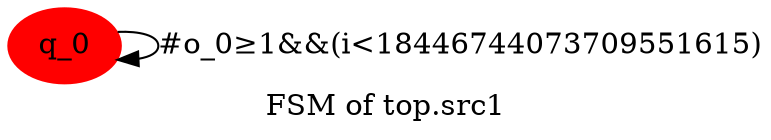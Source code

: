 digraph G {
graph [label="FSM of top.src1"]
0[color="red" label="q_0" style="filled"];
0->0 [label="#o_0≥1&&(i<18446744073709551615)"];
}
digraph G {
graph [label="FSM of top.sink"]
0[color="red" label="q_0" style="filled"];
0->0 [label="#i_0≥1&&(top.sink.i_0[0]==0)"];
0->0 [label="#i_0≥1"];
}
